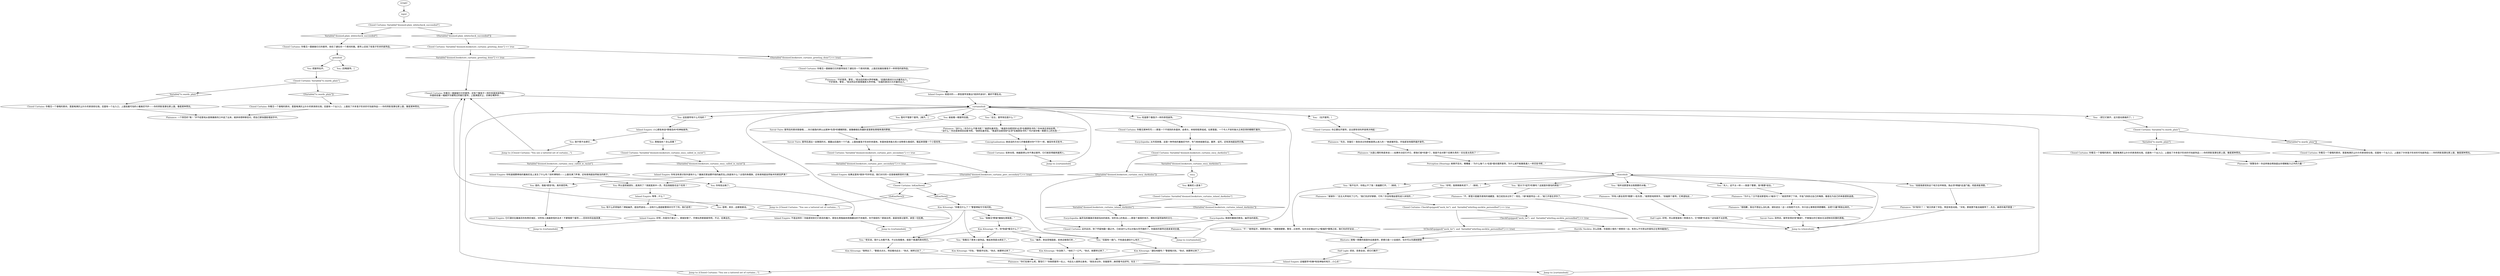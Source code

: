 # BOOKSTORE / CURTAINS
# The curtains hanging in front of the back room. Curious trinkets attached. Very suspect. Can open, but Plaisance doesn't like that.
# ==================================================
digraph G {
	  0 [label="START"];
	  1 [label="input"];
	  2 [label="You: 是啊，其实…这都是废话。"];
	  3 [label="Closed Curtains: 此时此刻，除了怀疑地戳一戳之外，已经没什么可以对鱼头符咒做的了。你面前的窗帘还是紧紧闭合着。"];
	  4 [label="You: 是的，我能*感觉*到。真的很恐怖。"];
	  5 [label="Inland Empire: 它们潜伏在塞美尼的热带灰域区，对所有人施展奇怪的法术！不要管那个窗帘——否则你将自食其果…"];
	  6 [label="Kim Kitsuragi: “通往地窖吗？”警督暗示到。“快点，她要转过来了…”"];
	  7 [label="Plaisance: “不！”她举起手，想要阻拦你。“请跟我聊聊，警官…过来吧，在你决定做出什么*极端的*事情之前，我们先好好谈谈……”"];
	  8 [label="You: 把窗帘拉开。"];
	  9 [label="Plaisance: 一个惊恐的“哦！”字不经意地从普莱桑斯的口中逃了出来，她拼命想转移目光，把自己那张圆脸埋进手中。"];
	  10 [label="Inland Empire: 这幅窗帘*的确*有些神秘的地方…小心点！"];
	  11 [label="You: 我宁愿不去想它…"];
	  12 [label="Closed Curtains: Variable[\"doomed.plais_whitecheck_succeeded\"]"];
	  13 [label="Variable[\"doomed.plais_whitecheck_succeeded\"]", shape=diamond];
	  14 [label="!(Variable[\"doomed.plais_whitecheck_succeeded\"])", shape=diamond];
	  15 [label="You: 偷偷看一眼窗帘后面。"];
	  16 [label="Half Light: 谎言。吾辈会说，把它们撕开！"];
	  17 [label="Inland Empire: 如果这里有*很多*守护的话，我们对付的一定是极端邪恶的力量。"];
	  18 [label="Horrific Necktie: 怎么回事，你是胆小鬼吗？想想另一边，有多么不可思议的冒险正在等待着我们。"];
	  19 [label="Closed Curtains: Variable[\"doomed.bookstore_curtains_ency_darkisles\"]"];
	  20 [label="Variable[\"doomed.bookstore_curtains_ency_darkisles\"]", shape=diamond];
	  21 [label="!(Variable[\"doomed.bookstore_curtains_ency_darkisles\"])", shape=diamond];
	  22 [label="You: “但是我感觉到这个地方在呼唤我。我必须*跨越*这道门槛，彻底调查清楚。”"];
	  23 [label="Jump to: [choicehub]"];
	  24 [label="Inland Empire: 你知道烟雾缭绕的塞美尼岛上发生了什么吗？别听博物的——上面住满了萨满，还有使用超自然秘法的疯子。"];
	  25 [label="Plaisance: “我警告你！你这样做会释放超出你理解能力之外的力量！”"];
	  26 [label="Plaisance: “不好意思，警官…”柜台后的她大声呼喊着。“后面的房间只允许雇员出入。”\n“不好意思，警官…”柜台附近的普莱桑斯大声呼喊。“后面的房间只允许雇员出入。”"];
	  27 [label="Inland Empire: 不是这样的！你能感觉到它们奇异的魔力，那些在黑暗森林周围蠕动的不祥魂灵。你不相信吗？那就去吧，直直地穿过窗帘，承受一切后果。"];
	  28 [label="Encyclopedia: 南部的塞美尼群岛，幽灵岛的居民。"];
	  29 [label="You: （把它们掀开，这次是动真格的了。）"];
	  30 [label="Plaisance: “为什么？又不是说那里有人*被杀*了！”她突然停了下来，手指飞快掠过自己的嘴唇，像是在为自己的率直感到迷惑。"];
	  31 [label="Plaisance: “从超心理的角度来说——如果你决定打开它，那我们就*完蛋*了。我是不会对那个后果负责的！实在是太危险了！”"];
	  33 [label="You: “我看见了更多小装饰品。看起来简直太疯狂了。”"];
	  34 [label="Kim Kitsuragi: “你看见什么了？”警督神秘兮兮地问到。"];
	  35 [label="You: 这些窗帘有什么可怕的？"];
	  36 [label="Jump to: [curtainshub]"];
	  37 [label="You: 所以遥视者部队…是真的了？我就是其中一员，而且我能胜任这个任务！"];
	  38 [label="Kim Kitsuragi: “不，你*到底*看见什么了？”"];
	  39 [label="Jump to: [Closed Curtains: \"You see a tattered set of curtains...\"]"];
	  40 [label="Savoir Faire: 突然间，窗帘变得非常*脆弱*。不够强壮的它根本无法控制住狡猾的黑暗。"];
	  41 [label="You: 你有些出格了。"];
	  42 [label="Plaisance: “不，那里只是雇员使用的储藏室，我已经告诉过你了！现在，*请*离窗帘远一点…”她几乎是在求你了。"];
	  43 [label="Closed Curtains: 你看见一面破破烂烂的窗帘，挡住了通往另一个房间的路。窗帘上还挂了些笼子形状的装饰品。"];
	  44 [label="Closed Curtains: 你看见一个昏暗的房间，里面堆满灰尘扑扑的家具和垃圾。后面有一个出入口，上面挂着可怕的小塞美尼守护——你的阴影笼罩在那上面，像是某种预兆。"];
	  45 [label="Closed Curtains: IsKimHere()"];
	  46 [label="IsKimHere()", shape=diamond];
	  47 [label="!(IsKimHere())", shape=diamond];
	  48 [label="Inland Empire: 等等…什么？"];
	  49 [label="Plaisance: “所有人都会突然*需要*一些东西…”她愤怒地挥挥手。“别碰那个窗帘。它希望如此…”"];
	  50 [label="Savoir Faire: 窗帘后透出一丝微弱的光，揭露出后面的一个门道，上面挂着笼子形状的多面体。多面体是用鱼头和小动物骨头做成的，看起来很像一个小型坟场…"];
	  51 [label="Closed Curtains: Variable[\"doomed.bookstore_curtains_inland_darkisles\"]"];
	  52 [label="Variable[\"doomed.bookstore_curtains_inland_darkisles\"]", shape=diamond];
	  53 [label="!(Variable[\"doomed.bookstore_curtains_inland_darkisles\"])", shape=diamond];
	  54 [label="You: “我看见*野兽*蜷缩在黑暗里。”"];
	  55 [label="You: 检查那个像笼子一样的奇怪装饰。"];
	  56 [label="You: 黑暗岛屿？怎么回事？"];
	  57 [label="Plaisance: “你们在做什么呢，警官们？”你刚把窗帘一拉上，书店主人就转过身来。“我告诉过你，别碰窗帘…麻烦看书去好吗，先生！”"];
	  58 [label="You: “好吧，我再稍微考虑下…”（继续。）"];
	  59 [label="Jump to: [curtainshub]"];
	  60 [label="Closed Curtains: 你看见一面破破烂烂的窗帘挡住了通往另一个房间的路，上面还挂着些像笼子一样奇怪的装饰品。"];
	  61 [label="You: “夫人，这不太一样——我是个警察，我*需要*进去。”"];
	  62 [label="Conceptualization: 她说话的方式几乎像是要对你*下咒*一样，催促你多买些书…"];
	  63 [label="Inland Empire: 她是对的——那些窗帘发散出*诡异的波动*，最好不要乱动。"];
	  64 [label="You: 有什么好烦恼的？神秘幽灵，超自然波动——没有什么是超能警探对付不了的。我们走吧！"];
	  65 [label="Closed Curtains: Variable[\"doomed.bookstore_curtains_ency_called_ie_racist\"]"];
	  66 [label="Variable[\"doomed.bookstore_curtains_ency_called_ie_racist\"]", shape=diamond];
	  67 [label="!(Variable[\"doomed.bookstore_curtains_ency_called_ie_racist\"])", shape=diamond];
	  68 [label="You: “是关于*诅咒*的事吗？这就是你害怕的原因？”"];
	  69 [label="Plaisance: “谢谢你！”店主大声地叹了口气。“我们先好好聊聊，行吗？你没有理由冒险进入未知的…”"];
	  70 [label="You: [忽略窗帘。]"];
	  71 [label="You: （拉开窗帘。）"];
	  72 [label="Closed Curtains: Variable[\"doomed.bookstore_curtains_perc_secondary\"] == true"];
	  73 [label="Variable[\"doomed.bookstore_curtains_perc_secondary\"] == true", shape=diamond];
	  74 [label="!(Variable[\"doomed.bookstore_curtains_perc_secondary\"] == true)", shape=diamond];
	  75 [label="Jump to: [Closed Curtains: \"You see a tattered set of curtains...\"]"];
	  76 [label="Closed Curtains: Variable[\"doomed.bookstore_curtains_greeting_done\"] == true"];
	  77 [label="Variable[\"doomed.bookstore_curtains_greeting_done\"] == true", shape=diamond];
	  78 [label="!(Variable[\"doomed.bookstore_curtains_greeting_done\"] == true)", shape=diamond];
	  79 [label="You: 塞美尼人是谁？"];
	  80 [label="You: “我听说那里有台我需要的冰箱。”"];
	  81 [label="Encyclopedia: 幽灵岛和塞美尼南部岛屿的居民。别听本心的鬼话——那是个美丽的地方，拥有丰富而独特的文化………"];
	  82 [label="Kim Kitsuragi: “你没救了，”他叹了一口气。“快点，她要转过来了…”"];
	  83 [label="Closed Curtains: 你看见一个昏暗的房间，里面堆满灰尘扑扑的家具和垃圾。后面有一个出入口，上面挂了许多笼子形状的可怕装饰品——你的阴影笼罩在那上面，像是某种预兆。"];
	  84 [label="Plaisance: “很抱歉，我也不想这么没礼貌，请别进去！这一点我绝不允许。你只会让事情变得更糟糕，会把*力量*释放出来的。”"];
	  85 [label="Savoir Faire: 窗帘后的房间很昏暗……你只能隐约辨认出某种*东西*的模糊阴影，就像蜷缩在孩童卧室里那些黑暗角落的野兽。"];
	  86 [label="Closed Curtains: 你看见一面破破烂烂的窗帘，还有个像笼子一样的多面体装饰品。\n你面前挂着一幅被岁月摧残过的破烂窗帘，上面满是灰尘，仿佛在嘲弄你…"];
	  87 [label="Plaisance: “先生，别碰它！我告诉过你顾客是禁止进入的！”她紧握吊坠，手指紧张地摆弄着护身符。"];
	  88 [label="Closed Curtains: 你看见一个昏暗的房间，里面堆满灰尘扑扑的家具和垃圾。后面有一个出入口，上面挂了许多笼子形状的可怕装饰品——你的阴影笼罩在那上面，像是某种预兆。"];
	  89 [label="Jump to: [curtainshub]"];
	  90 [label="gotinhub"];
	  91 [label="Closed Curtains: 说来也怪，她越是想让你不靠近窗帘，它们就变得越来越诱人。"];
	  92 [label="curtainshub"];
	  93 [label="ency"];
	  94 [label="Perception (Hearing): 她移开目光，嘟囔着：“为什么每个人*总是*喜欢摆弄窗帘，为什么就不能像普通人一样买些书呢…”"];
	  95 [label="You: “后面有一扇门。不知道会通往什么地方…”"];
	  96 [label="You: “老实说，我什么也看不清。不过在我看来，就是个普通的房间而已。”"];
	  97 [label="Inland Empire: 你有没有意识到外面有什么？塞美尼那迷雾环绕的幽灵岛上到底有什么？古怪的侏儒族，还有使用超自然秘术的疯狂萨满？"];
	  98 [label="Rhetoric: 她唯一想要的就是你远离窗帘，即便只是一小会就好。也许可以先跟她聊聊？"];
	  99 [label="Closed Curtains: Variable[\"tc.wards_plais\"]"];
	  100 [label="Variable[\"tc.wards_plais\"]", shape=diamond];
	  101 [label="!(Variable[\"tc.wards_plais\"])", shape=diamond];
	  102 [label="Inland Empire: 好吧…你是先行者之一。那就别管了，尽情玩弄那扇窗帘吧。不过，后果自负。"];
	  103 [label="Half Light: 好吧。所以那里面有一种意志力，它*想要*你进去？这怕是不太妙啊。"];
	  104 [label="Closed Curtains: 你看见某种符咒——那是一个不规则的多面体，由骨头、树枝和稻草组成。在那里面，一个令人不安的鱼头正用空洞的眼眶盯着你。"];
	  105 [label="Encyclopedia: 从外观来看，这是一种传统的塞美尼守护，专门用来抵御厄运，噩梦，诅咒，还有其他超自然灾祸。"];
	  106 [label="Kim Kitsuragi: “我明白了，”警督点点头，然后看向店主：“快点，她转过去了…”"];
	  107 [label="Inland Empire: 小心那些来自*黑暗岛屿*的神秘装饰。"];
	  108 [label="Jump to: [curtainshub]"];
	  109 [label="You: “幽灵，来自至暗国度，前来迎接我们的…”"];
	  110 [label="Closed Curtains: 你看见一个昏暗的房间，里面堆满灰尘扑扑的家具和垃圾。后面有一个出入口，上面挂了许多笼子形状的可怕装饰品——你的阴影笼罩在那上面，像是某种预兆。"];
	  111 [label="Closed Curtains: Variable[\"tc.wards_plais\"]"];
	  112 [label="Variable[\"tc.wards_plais\"]", shape=diamond];
	  113 [label="!(Variable[\"tc.wards_plais\"])", shape=diamond];
	  114 [label="Jump to: [curtainshub]"];
	  115 [label="Closed Curtains: CheckEquipped(\"neck_tie\")  and  Variable[\"whirling.necktie_personified\"] == true"];
	  116 [label="CheckEquipped(\"neck_tie\")  and  Variable[\"whirling.necktie_personified\"] == true", shape=diamond];
	  117 [label="!(CheckEquipped(\"neck_tie\")  and  Variable[\"whirling.necktie_personified\"] == true)", shape=diamond];
	  118 [label="You: “店主，窗帘背后是什么？”"];
	  119 [label="Plaisance: “你*有吗*？！”她又抓紧了吊坠，明显有些动摇。“天啦，那就更不能去碰窗帘了…先生，麻烦你离开那里！”"];
	  120 [label="Kim Kitsuragi: “可怕，”警督评论到。“快点，她要转过来了…”"];
	  121 [label="Jump to: [Closed Curtains: \"You see a tattered set of curtains...\"]"];
	  122 [label="choicehub"];
	  123 [label="You: “我不在乎，你阻止不了我！我偏要打开。”（继续。）"];
	  124 [label="You: 暂时不管那个窗帘。[离开。]"];
	  125 [label="Closed Curtains: 你正要拉开窗帘，店主那惊讶的声音再次响起："];
	  126 [label="Plaisance: “没什么！你为什么不看书呢？”她把玩着吊坠。“难道你没感觉到*必须*去看那些书吗？你本来应该如此啊。”\n“没什么！你还是继续回去看书吧。”她把玩着吊坠。“难道你没感觉到*必须*去看那些书吗？书才是你唯一需要关心的东西！”"];
	  0 -> 1
	  1 -> 12
	  2 -> 27
	  3 -> 59
	  4 -> 5
	  5 -> 108
	  6 -> 57
	  7 -> 98
	  8 -> 111
	  10 -> 39
	  11 -> 75
	  12 -> 13
	  12 -> 14
	  13 -> 43
	  14 -> 76
	  15 -> 85
	  16 -> 10
	  17 -> 45
	  18 -> 98
	  19 -> 20
	  19 -> 21
	  20 -> 93
	  21 -> 3
	  22 -> 119
	  23 -> 122
	  24 -> 41
	  24 -> 4
	  24 -> 37
	  26 -> 63
	  27 -> 36
	  28 -> 3
	  29 -> 99
	  30 -> 84
	  31 -> 94
	  33 -> 120
	  34 -> 96
	  34 -> 33
	  34 -> 54
	  34 -> 95
	  35 -> 107
	  36 -> 92
	  37 -> 48
	  38 -> 96
	  38 -> 33
	  38 -> 109
	  38 -> 95
	  39 -> 86
	  40 -> 23
	  41 -> 27
	  42 -> 23
	  43 -> 90
	  44 -> 9
	  45 -> 46
	  45 -> 47
	  46 -> 34
	  47 -> 121
	  48 -> 64
	  48 -> 2
	  49 -> 103
	  50 -> 72
	  51 -> 52
	  51 -> 53
	  52 -> 81
	  53 -> 28
	  54 -> 38
	  55 -> 104
	  56 -> 65
	  57 -> 114
	  58 -> 69
	  59 -> 92
	  60 -> 26
	  61 -> 30
	  62 -> 91
	  63 -> 92
	  64 -> 102
	  65 -> 66
	  65 -> 67
	  66 -> 24
	  67 -> 97
	  68 -> 42
	  69 -> 115
	  71 -> 125
	  72 -> 73
	  72 -> 74
	  73 -> 17
	  74 -> 45
	  75 -> 86
	  76 -> 77
	  76 -> 78
	  77 -> 86
	  78 -> 60
	  79 -> 51
	  80 -> 49
	  81 -> 3
	  82 -> 57
	  83 -> 9
	  84 -> 40
	  85 -> 50
	  86 -> 92
	  87 -> 31
	  88 -> 25
	  89 -> 92
	  90 -> 8
	  90 -> 70
	  91 -> 89
	  92 -> 35
	  92 -> 71
	  92 -> 15
	  92 -> 118
	  92 -> 55
	  92 -> 124
	  92 -> 29
	  93 -> 79
	  94 -> 122
	  95 -> 6
	  96 -> 106
	  97 -> 41
	  97 -> 4
	  97 -> 37
	  98 -> 16
	  99 -> 100
	  99 -> 101
	  100 -> 110
	  101 -> 88
	  102 -> 108
	  103 -> 23
	  104 -> 105
	  105 -> 19
	  106 -> 57
	  107 -> 56
	  107 -> 11
	  108 -> 92
	  109 -> 82
	  110 -> 25
	  111 -> 112
	  111 -> 113
	  112 -> 44
	  113 -> 83
	  114 -> 92
	  115 -> 116
	  115 -> 117
	  116 -> 18
	  117 -> 98
	  118 -> 126
	  119 -> 23
	  120 -> 57
	  121 -> 86
	  122 -> 68
	  122 -> 80
	  122 -> 22
	  122 -> 58
	  122 -> 123
	  122 -> 61
	  123 -> 7
	  125 -> 87
	  126 -> 62
}

